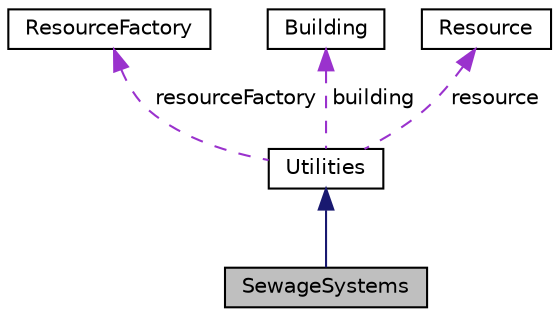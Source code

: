 digraph "SewageSystems"
{
 // LATEX_PDF_SIZE
  edge [fontname="Helvetica",fontsize="10",labelfontname="Helvetica",labelfontsize="10"];
  node [fontname="Helvetica",fontsize="10",shape=record];
  Node1 [label="SewageSystems",height=0.2,width=0.4,color="black", fillcolor="grey75", style="filled", fontcolor="black",tooltip="Class representing sewage systems within a city building."];
  Node2 -> Node1 [dir="back",color="midnightblue",fontsize="10",style="solid",fontname="Helvetica"];
  Node2 [label="Utilities",height=0.2,width=0.4,color="black", fillcolor="white", style="filled",URL="$classUtilities.html",tooltip="Abstract base class for utility services in a building."];
  Node3 -> Node2 [dir="back",color="darkorchid3",fontsize="10",style="dashed",label=" resourceFactory" ,fontname="Helvetica"];
  Node3 [label="ResourceFactory",height=0.2,width=0.4,color="black", fillcolor="white", style="filled",URL="$classResourceFactory.html",tooltip="Factory class for managing and providing resources."];
  Node4 -> Node2 [dir="back",color="darkorchid3",fontsize="10",style="dashed",label=" building" ,fontname="Helvetica"];
  Node4 [label="Building",height=0.2,width=0.4,color="black", fillcolor="white", style="filled",URL="$classBuilding.html",tooltip="Abstract base class representing a building with facilities, citizens, and utilities."];
  Node5 -> Node2 [dir="back",color="darkorchid3",fontsize="10",style="dashed",label=" resource" ,fontname="Helvetica"];
  Node5 [label="Resource",height=0.2,width=0.4,color="black", fillcolor="white", style="filled",URL="$classResource.html",tooltip="Abstract base class representing a resource."];
}
